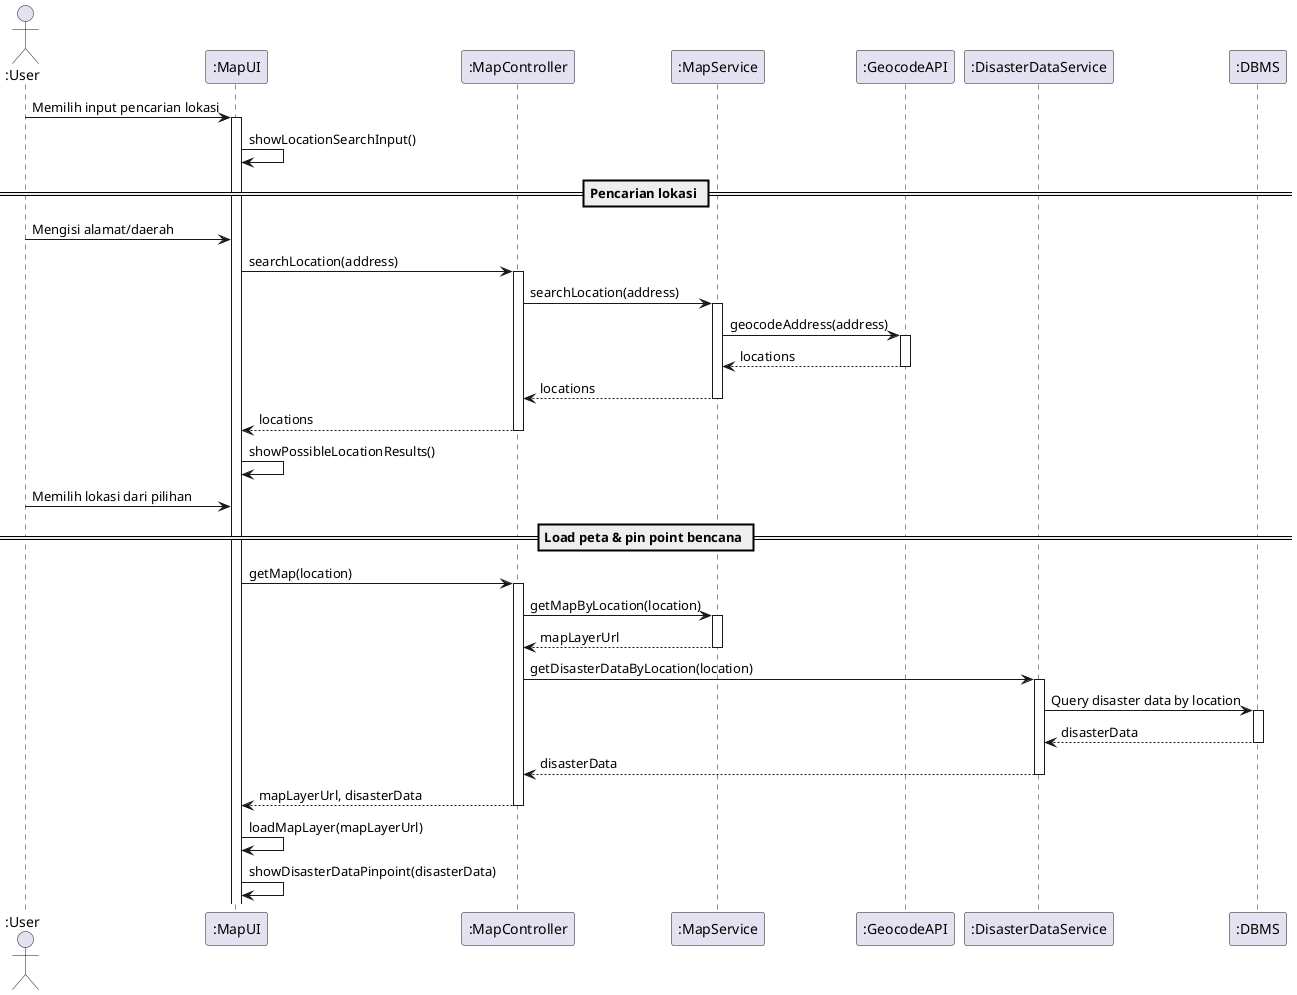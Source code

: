 @startuml SD-MAP-001 - Melihat peta bencana berdasarkan daerah yang dicari

actor ":User" as user
participant ":MapUI" as view
participant ":MapController" as controller
participant ":MapService" as mapService
participant ":GeocodeAPI" as geocodeApi
participant ":DisasterDataService" as disasterDataService
participant ":DBMS" as db

user -> view ++: Memilih input pencarian lokasi
view -> view: showLocationSearchInput()

== Pencarian lokasi ==

user -> view: Mengisi alamat/daerah
view -> controller ++: searchLocation(address)
  controller -> mapService ++: searchLocation(address)
    mapService -> geocodeApi ++: geocodeAddress(address)
      return locations
    return locations
  return locations

view -> view: showPossibleLocationResults()
user -> view: Memilih lokasi dari pilihan

== Load peta & pin point bencana ==

view -> controller ++: getMap(location)
  controller -> mapService ++: getMapByLocation(location)
    return mapLayerUrl
  
  controller -> disasterDataService ++: getDisasterDataByLocation(location)
    disasterDataService -> db ++: Query disaster data by location
      return disasterData
    return disasterData
  return mapLayerUrl, disasterData

view -> view: loadMapLayer(mapLayerUrl)
view -> view: showDisasterDataPinpoint(disasterData)